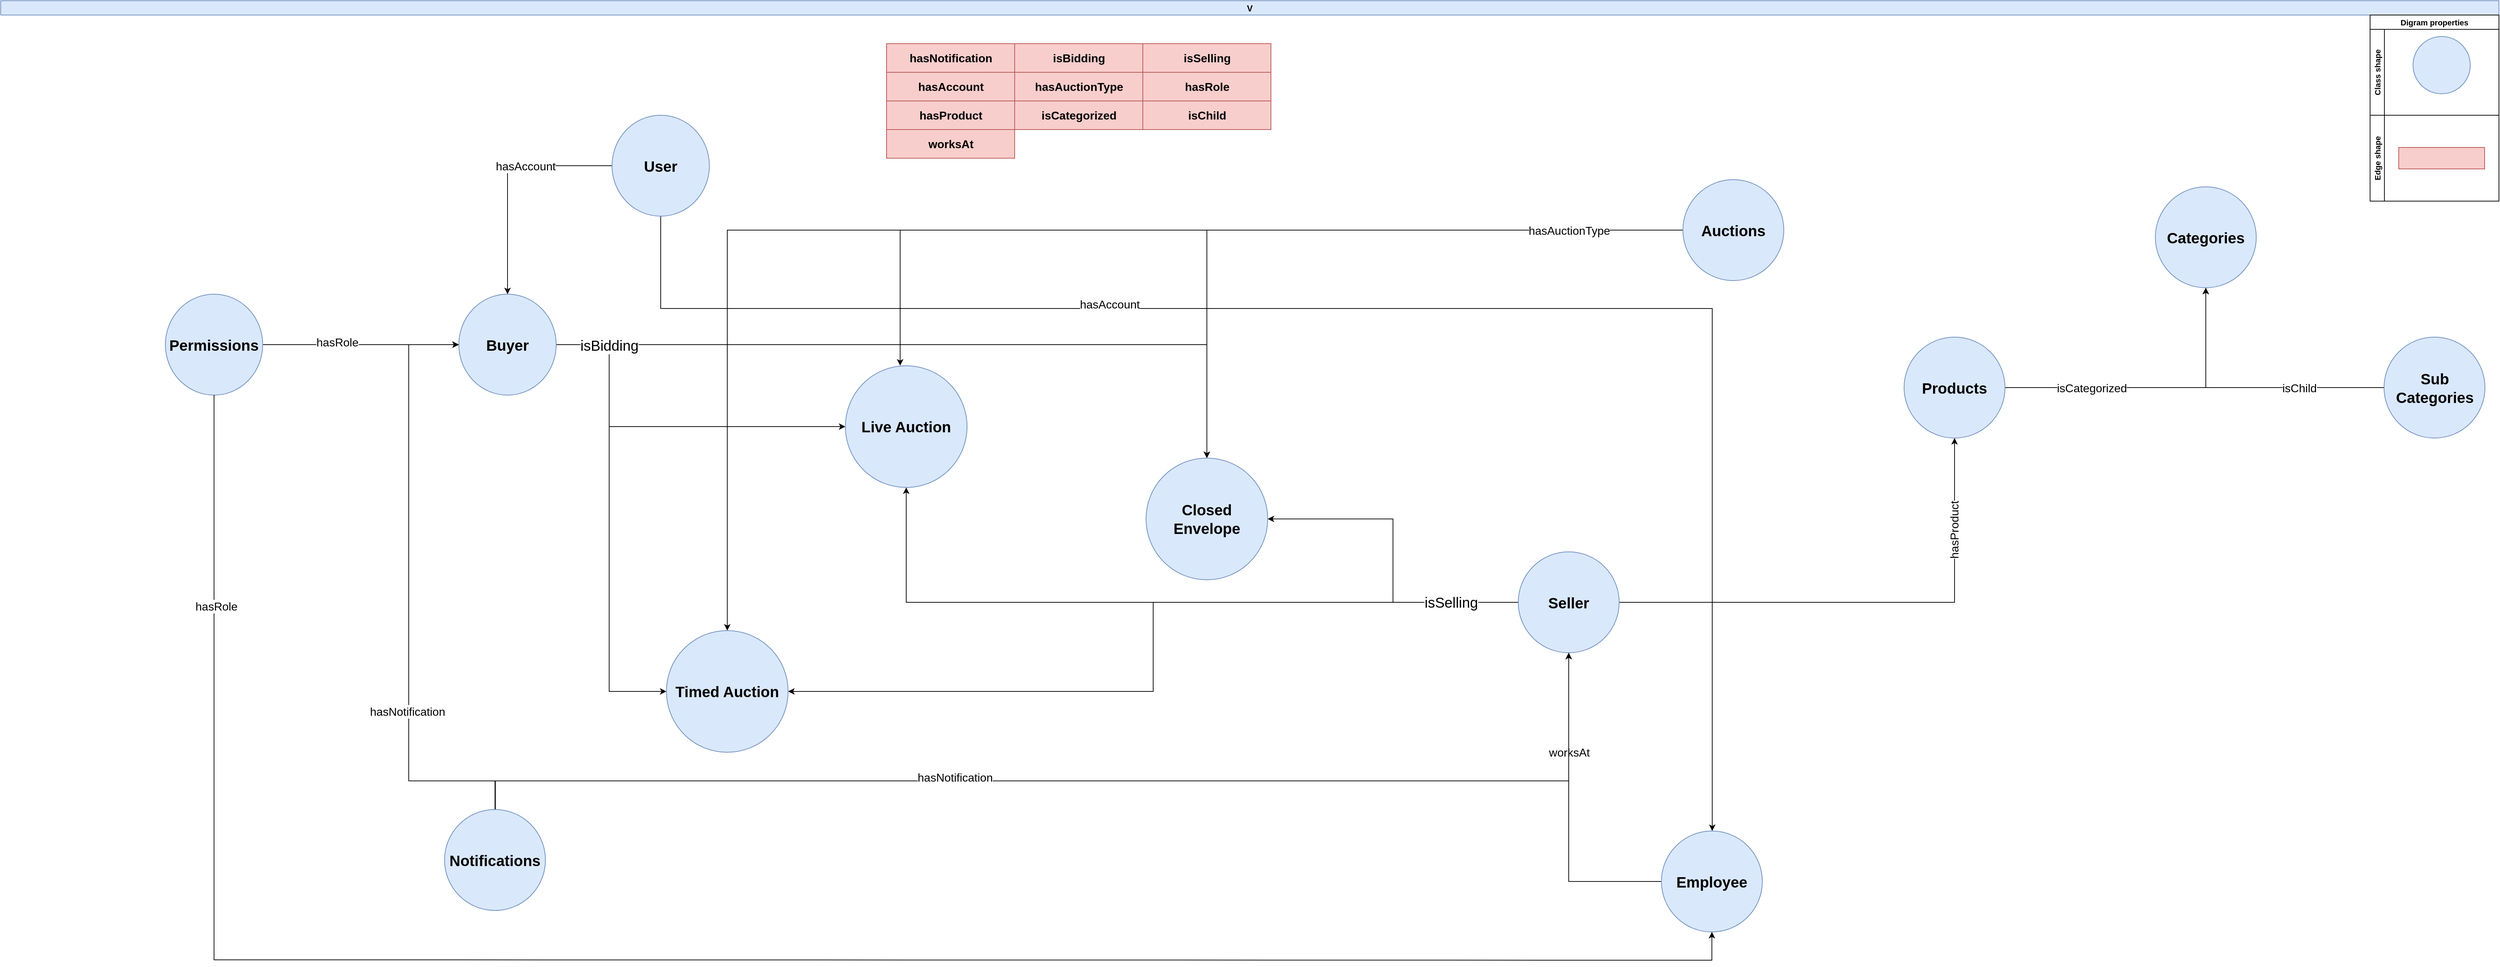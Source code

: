 <mxfile version="17.4.2" type="github">
  <diagram id="6a731a19-8d31-9384-78a2-239565b7b9f0" name="Page-1">
    <mxGraphModel dx="4375" dy="1123" grid="1" gridSize="10" guides="1" tooltips="1" connect="1" arrows="1" fold="1" page="1" pageScale="1" pageWidth="1169" pageHeight="827" background="none" math="0" shadow="0">
      <root>
        <mxCell id="0" />
        <mxCell id="1" parent="0" />
        <mxCell id="9CThiHspwTMNEySb2GRj-1560" style="edgeStyle=orthogonalEdgeStyle;rounded=0;orthogonalLoop=1;jettySize=auto;html=1;exitX=0.5;exitY=1;exitDx=0;exitDy=0;entryX=0.25;entryY=0;entryDx=0;entryDy=0;strokeColor=none;endArrow=none;endFill=0;" parent="1" source="9CThiHspwTMNEySb2GRj-1546" edge="1">
          <mxGeometry relative="1" as="geometry">
            <mxPoint x="612.5" y="90" as="targetPoint" />
          </mxGeometry>
        </mxCell>
        <mxCell id="9CThiHspwTMNEySb2GRj-1546" value="V" style="swimlane;fillColor=#dae8fc;strokeColor=#6c8ebf;" parent="1" vertex="1">
          <mxGeometry x="-2330" width="3490" height="20" as="geometry" />
        </mxCell>
        <mxCell id="jRlzDijKZAk4l-aHoEtR-77" style="edgeStyle=orthogonalEdgeStyle;rounded=0;orthogonalLoop=1;jettySize=auto;html=1;exitX=1;exitY=0.5;exitDx=0;exitDy=0;fontSize=16;startArrow=none;startFill=0;endArrow=classic;endFill=1;" parent="1" source="jRlzDijKZAk4l-aHoEtR-27" target="jRlzDijKZAk4l-aHoEtR-66" edge="1">
          <mxGeometry relative="1" as="geometry">
            <mxPoint x="329.0" y="720.5" as="targetPoint" />
          </mxGeometry>
        </mxCell>
        <mxCell id="jRlzDijKZAk4l-aHoEtR-94" value="hasProduct" style="edgeLabel;html=1;align=center;verticalAlign=middle;resizable=0;points=[];fontSize=16;rotation=-90;" parent="jRlzDijKZAk4l-aHoEtR-77" vertex="1" connectable="0">
          <mxGeometry x="-0.158" y="2" relative="1" as="geometry">
            <mxPoint x="174" y="-99" as="offset" />
          </mxGeometry>
        </mxCell>
        <mxCell id="WaFlF3ahvLChcBDRiF0s-21" style="edgeStyle=orthogonalEdgeStyle;rounded=0;orthogonalLoop=1;jettySize=auto;html=1;entryX=1;entryY=0.5;entryDx=0;entryDy=0;fontSize=16;" parent="1" source="jRlzDijKZAk4l-aHoEtR-27" target="WaFlF3ahvLChcBDRiF0s-5" edge="1">
          <mxGeometry relative="1" as="geometry" />
        </mxCell>
        <mxCell id="WaFlF3ahvLChcBDRiF0s-22" style="edgeStyle=orthogonalEdgeStyle;rounded=0;orthogonalLoop=1;jettySize=auto;html=1;fontSize=16;" parent="1" source="jRlzDijKZAk4l-aHoEtR-27" target="WaFlF3ahvLChcBDRiF0s-4" edge="1">
          <mxGeometry relative="1" as="geometry" />
        </mxCell>
        <mxCell id="WaFlF3ahvLChcBDRiF0s-23" style="edgeStyle=orthogonalEdgeStyle;rounded=0;orthogonalLoop=1;jettySize=auto;html=1;entryX=1;entryY=0.5;entryDx=0;entryDy=0;fontSize=16;" parent="1" source="jRlzDijKZAk4l-aHoEtR-27" target="WaFlF3ahvLChcBDRiF0s-1" edge="1">
          <mxGeometry relative="1" as="geometry" />
        </mxCell>
        <mxCell id="WaFlF3ahvLChcBDRiF0s-24" value="isSelling" style="edgeLabel;html=1;align=center;verticalAlign=middle;resizable=0;points=[];fontSize=20;" parent="WaFlF3ahvLChcBDRiF0s-23" vertex="1" connectable="0">
          <mxGeometry x="-0.836" y="-1" relative="1" as="geometry">
            <mxPoint as="offset" />
          </mxGeometry>
        </mxCell>
        <mxCell id="jRlzDijKZAk4l-aHoEtR-27" value="&lt;b&gt;&lt;font style=&quot;font-size: 21px&quot;&gt;Seller&lt;/font&gt;&lt;/b&gt;" style="ellipse;whiteSpace=wrap;html=1;aspect=fixed;fontSize=11;fillColor=#dae8fc;strokeColor=#6c8ebf;" parent="1" vertex="1">
          <mxGeometry x="-210" y="770" width="141" height="141" as="geometry" />
        </mxCell>
        <mxCell id="jRlzDijKZAk4l-aHoEtR-54" value="Digram properties" style="swimlane;childLayout=stackLayout;resizeParent=1;resizeParentMax=0;horizontal=1;startSize=20;horizontalStack=0;fontSize=11;" parent="1" vertex="1">
          <mxGeometry x="980" y="20" width="180" height="260" as="geometry" />
        </mxCell>
        <mxCell id="jRlzDijKZAk4l-aHoEtR-55" value="Class shape" style="swimlane;startSize=20;horizontal=0;fontSize=11;" parent="jRlzDijKZAk4l-aHoEtR-54" vertex="1">
          <mxGeometry y="20" width="180" height="120" as="geometry" />
        </mxCell>
        <mxCell id="jRlzDijKZAk4l-aHoEtR-58" value="" style="ellipse;whiteSpace=wrap;html=1;aspect=fixed;fontSize=11;fillColor=#dae8fc;strokeColor=#6c8ebf;" parent="jRlzDijKZAk4l-aHoEtR-55" vertex="1">
          <mxGeometry x="60" y="10" width="80" height="80" as="geometry" />
        </mxCell>
        <mxCell id="jRlzDijKZAk4l-aHoEtR-56" value="Edge shape" style="swimlane;startSize=20;horizontal=0;fontSize=11;" parent="jRlzDijKZAk4l-aHoEtR-54" vertex="1">
          <mxGeometry y="140" width="180" height="120" as="geometry" />
        </mxCell>
        <mxCell id="jRlzDijKZAk4l-aHoEtR-59" value="" style="rounded=0;whiteSpace=wrap;html=1;fontSize=11;fillColor=#f8cecc;strokeColor=#b85450;" parent="jRlzDijKZAk4l-aHoEtR-56" vertex="1">
          <mxGeometry x="40" y="45" width="120" height="30" as="geometry" />
        </mxCell>
        <mxCell id="6aoTAguRk3_9tyUvxP4T-40" style="edgeStyle=orthogonalEdgeStyle;rounded=0;orthogonalLoop=1;jettySize=auto;html=1;entryX=0.5;entryY=0;entryDx=0;entryDy=0;fontSize=16;" edge="1" parent="1" source="jRlzDijKZAk4l-aHoEtR-62" target="jRlzDijKZAk4l-aHoEtR-63">
          <mxGeometry relative="1" as="geometry" />
        </mxCell>
        <mxCell id="6aoTAguRk3_9tyUvxP4T-41" value="hasAccount" style="edgeLabel;html=1;align=center;verticalAlign=middle;resizable=0;points=[];fontSize=16;" vertex="1" connectable="0" parent="6aoTAguRk3_9tyUvxP4T-40">
          <mxGeometry x="-0.142" y="1" relative="1" as="geometry">
            <mxPoint x="18" y="-1" as="offset" />
          </mxGeometry>
        </mxCell>
        <mxCell id="6aoTAguRk3_9tyUvxP4T-42" style="edgeStyle=orthogonalEdgeStyle;rounded=0;orthogonalLoop=1;jettySize=auto;html=1;fontSize=16;exitX=0.5;exitY=1;exitDx=0;exitDy=0;" edge="1" parent="1" source="jRlzDijKZAk4l-aHoEtR-62" target="jRlzDijKZAk4l-aHoEtR-64">
          <mxGeometry relative="1" as="geometry">
            <Array as="points">
              <mxPoint x="-1408" y="430" />
              <mxPoint x="61" y="430" />
            </Array>
          </mxGeometry>
        </mxCell>
        <mxCell id="6aoTAguRk3_9tyUvxP4T-43" value="hasAccount" style="edgeLabel;html=1;align=center;verticalAlign=middle;resizable=0;points=[];fontSize=16;" vertex="1" connectable="0" parent="6aoTAguRk3_9tyUvxP4T-42">
          <mxGeometry x="-0.351" y="6" relative="1" as="geometry">
            <mxPoint as="offset" />
          </mxGeometry>
        </mxCell>
        <mxCell id="jRlzDijKZAk4l-aHoEtR-62" value="&lt;b&gt;&lt;font style=&quot;font-size: 21px&quot;&gt;User&lt;/font&gt;&lt;/b&gt;" style="ellipse;whiteSpace=wrap;html=1;aspect=fixed;fontSize=11;fillColor=#dae8fc;strokeColor=#6c8ebf;" parent="1" vertex="1">
          <mxGeometry x="-1476" y="160" width="136" height="141" as="geometry" />
        </mxCell>
        <mxCell id="WaFlF3ahvLChcBDRiF0s-14" style="edgeStyle=orthogonalEdgeStyle;rounded=0;orthogonalLoop=1;jettySize=auto;html=1;entryX=0;entryY=0.5;entryDx=0;entryDy=0;fontSize=16;" parent="1" source="jRlzDijKZAk4l-aHoEtR-63" target="WaFlF3ahvLChcBDRiF0s-1" edge="1">
          <mxGeometry relative="1" as="geometry">
            <Array as="points">
              <mxPoint x="-1480" y="481" />
              <mxPoint x="-1480" y="965" />
            </Array>
          </mxGeometry>
        </mxCell>
        <mxCell id="WaFlF3ahvLChcBDRiF0s-15" style="edgeStyle=orthogonalEdgeStyle;rounded=0;orthogonalLoop=1;jettySize=auto;html=1;entryX=0;entryY=0.5;entryDx=0;entryDy=0;fontSize=16;" parent="1" source="jRlzDijKZAk4l-aHoEtR-63" target="WaFlF3ahvLChcBDRiF0s-4" edge="1">
          <mxGeometry relative="1" as="geometry">
            <Array as="points">
              <mxPoint x="-1480" y="481" />
              <mxPoint x="-1480" y="595" />
            </Array>
          </mxGeometry>
        </mxCell>
        <mxCell id="WaFlF3ahvLChcBDRiF0s-16" style="edgeStyle=orthogonalEdgeStyle;rounded=0;orthogonalLoop=1;jettySize=auto;html=1;fontSize=16;" parent="1" source="jRlzDijKZAk4l-aHoEtR-63" target="WaFlF3ahvLChcBDRiF0s-5" edge="1">
          <mxGeometry relative="1" as="geometry" />
        </mxCell>
        <mxCell id="WaFlF3ahvLChcBDRiF0s-17" value="isBidding" style="edgeLabel;html=1;align=center;verticalAlign=middle;resizable=0;points=[];fontSize=20;" parent="WaFlF3ahvLChcBDRiF0s-16" vertex="1" connectable="0">
          <mxGeometry x="-0.791" relative="1" as="geometry">
            <mxPoint x="-38" as="offset" />
          </mxGeometry>
        </mxCell>
        <mxCell id="jRlzDijKZAk4l-aHoEtR-63" value="&lt;b&gt;&lt;font style=&quot;font-size: 21px&quot;&gt;Buyer&lt;/font&gt;&lt;/b&gt;" style="ellipse;whiteSpace=wrap;html=1;aspect=fixed;fontSize=11;fillColor=#dae8fc;strokeColor=#6c8ebf;" parent="1" vertex="1">
          <mxGeometry x="-1690" y="410" width="136" height="141" as="geometry" />
        </mxCell>
        <mxCell id="jRlzDijKZAk4l-aHoEtR-79" style="edgeStyle=orthogonalEdgeStyle;rounded=0;orthogonalLoop=1;jettySize=auto;html=1;entryX=0.5;entryY=1;entryDx=0;entryDy=0;fontSize=16;startArrow=none;startFill=0;endArrow=classic;endFill=1;" parent="1" source="jRlzDijKZAk4l-aHoEtR-64" target="jRlzDijKZAk4l-aHoEtR-27" edge="1">
          <mxGeometry relative="1" as="geometry" />
        </mxCell>
        <mxCell id="jRlzDijKZAk4l-aHoEtR-93" value="worksAt" style="edgeLabel;html=1;align=center;verticalAlign=middle;resizable=0;points=[];fontSize=16;" parent="jRlzDijKZAk4l-aHoEtR-79" vertex="1" connectable="0">
          <mxGeometry x="-0.07" relative="1" as="geometry">
            <mxPoint y="-101" as="offset" />
          </mxGeometry>
        </mxCell>
        <mxCell id="jRlzDijKZAk4l-aHoEtR-64" value="&lt;b&gt;&lt;font style=&quot;font-size: 21px&quot;&gt;Employee&lt;/font&gt;&lt;/b&gt;" style="ellipse;whiteSpace=wrap;html=1;aspect=fixed;fontSize=11;fillColor=#dae8fc;strokeColor=#6c8ebf;" parent="1" vertex="1">
          <mxGeometry x="-10" y="1160" width="141" height="141" as="geometry" />
        </mxCell>
        <mxCell id="6aoTAguRk3_9tyUvxP4T-3" style="edgeStyle=orthogonalEdgeStyle;rounded=0;orthogonalLoop=1;jettySize=auto;html=1;" edge="1" parent="1" source="jRlzDijKZAk4l-aHoEtR-66" target="6aoTAguRk3_9tyUvxP4T-1">
          <mxGeometry relative="1" as="geometry" />
        </mxCell>
        <mxCell id="6aoTAguRk3_9tyUvxP4T-4" value="isCategorized" style="edgeLabel;html=1;align=center;verticalAlign=middle;resizable=0;points=[];fontSize=16;" vertex="1" connectable="0" parent="6aoTAguRk3_9tyUvxP4T-3">
          <mxGeometry x="-0.364" y="4" relative="1" as="geometry">
            <mxPoint x="-13" y="4" as="offset" />
          </mxGeometry>
        </mxCell>
        <mxCell id="jRlzDijKZAk4l-aHoEtR-66" value="&lt;b&gt;&lt;font style=&quot;font-size: 21px&quot;&gt;Products&lt;/font&gt;&lt;/b&gt;" style="ellipse;whiteSpace=wrap;html=1;aspect=fixed;fontSize=11;fillColor=#dae8fc;strokeColor=#6c8ebf;" parent="1" vertex="1">
          <mxGeometry x="329" y="470" width="141" height="141" as="geometry" />
        </mxCell>
        <mxCell id="jRlzDijKZAk4l-aHoEtR-75" style="edgeStyle=orthogonalEdgeStyle;rounded=0;orthogonalLoop=1;jettySize=auto;html=1;fontSize=16;startArrow=none;startFill=0;endArrow=classic;endFill=1;entryX=0;entryY=0.5;entryDx=0;entryDy=0;" parent="1" target="jRlzDijKZAk4l-aHoEtR-63" edge="1">
          <mxGeometry relative="1" as="geometry">
            <mxPoint x="-1639" y="1130" as="sourcePoint" />
            <mxPoint x="-1690" y="490" as="targetPoint" />
            <Array as="points">
              <mxPoint x="-1639" y="1090" />
              <mxPoint x="-1760" y="1090" />
              <mxPoint x="-1760" y="481" />
            </Array>
          </mxGeometry>
        </mxCell>
        <mxCell id="jRlzDijKZAk4l-aHoEtR-91" value="hasNotification" style="edgeLabel;html=1;align=center;verticalAlign=middle;resizable=0;points=[];fontSize=16;" parent="jRlzDijKZAk4l-aHoEtR-75" vertex="1" connectable="0">
          <mxGeometry x="-0.386" y="2" relative="1" as="geometry">
            <mxPoint as="offset" />
          </mxGeometry>
        </mxCell>
        <mxCell id="jRlzDijKZAk4l-aHoEtR-76" style="edgeStyle=orthogonalEdgeStyle;rounded=0;orthogonalLoop=1;jettySize=auto;html=1;exitX=0.5;exitY=0;exitDx=0;exitDy=0;fontSize=16;startArrow=none;startFill=0;endArrow=classic;endFill=1;entryX=0.5;entryY=1;entryDx=0;entryDy=0;" parent="1" source="jRlzDijKZAk4l-aHoEtR-67" target="jRlzDijKZAk4l-aHoEtR-27" edge="1">
          <mxGeometry relative="1" as="geometry">
            <mxPoint x="-499" y="650" as="targetPoint" />
            <Array as="points">
              <mxPoint x="-1639" y="1090" />
              <mxPoint x="-139" y="1090" />
            </Array>
          </mxGeometry>
        </mxCell>
        <mxCell id="jRlzDijKZAk4l-aHoEtR-92" value="hasNotification" style="edgeLabel;html=1;align=center;verticalAlign=middle;resizable=0;points=[];fontSize=16;" parent="jRlzDijKZAk4l-aHoEtR-76" vertex="1" connectable="0">
          <mxGeometry x="-0.099" y="2" relative="1" as="geometry">
            <mxPoint x="-92" y="-3" as="offset" />
          </mxGeometry>
        </mxCell>
        <mxCell id="jRlzDijKZAk4l-aHoEtR-67" value="&lt;b&gt;&lt;font style=&quot;font-size: 21px&quot;&gt;Notifications&lt;/font&gt;&lt;/b&gt;" style="ellipse;whiteSpace=wrap;html=1;aspect=fixed;fontSize=11;fillColor=#dae8fc;strokeColor=#6c8ebf;" parent="1" vertex="1">
          <mxGeometry x="-1710" y="1130" width="141" height="141" as="geometry" />
        </mxCell>
        <mxCell id="6aoTAguRk3_9tyUvxP4T-44" style="edgeStyle=orthogonalEdgeStyle;rounded=0;orthogonalLoop=1;jettySize=auto;html=1;entryX=0.45;entryY=-0.001;entryDx=0;entryDy=0;entryPerimeter=0;fontSize=16;" edge="1" parent="1" source="jRlzDijKZAk4l-aHoEtR-68" target="WaFlF3ahvLChcBDRiF0s-4">
          <mxGeometry relative="1" as="geometry" />
        </mxCell>
        <mxCell id="6aoTAguRk3_9tyUvxP4T-45" style="edgeStyle=orthogonalEdgeStyle;rounded=0;orthogonalLoop=1;jettySize=auto;html=1;entryX=0.5;entryY=0;entryDx=0;entryDy=0;fontSize=16;" edge="1" parent="1" source="jRlzDijKZAk4l-aHoEtR-68" target="WaFlF3ahvLChcBDRiF0s-5">
          <mxGeometry relative="1" as="geometry" />
        </mxCell>
        <mxCell id="6aoTAguRk3_9tyUvxP4T-46" style="edgeStyle=orthogonalEdgeStyle;rounded=0;orthogonalLoop=1;jettySize=auto;html=1;fontSize=16;" edge="1" parent="1" source="jRlzDijKZAk4l-aHoEtR-68" target="WaFlF3ahvLChcBDRiF0s-1">
          <mxGeometry relative="1" as="geometry" />
        </mxCell>
        <mxCell id="6aoTAguRk3_9tyUvxP4T-47" value="hasAuctionType" style="edgeLabel;html=1;align=center;verticalAlign=middle;resizable=0;points=[];fontSize=16;" vertex="1" connectable="0" parent="6aoTAguRk3_9tyUvxP4T-46">
          <mxGeometry x="-0.858" y="2" relative="1" as="geometry">
            <mxPoint x="-25" y="-2" as="offset" />
          </mxGeometry>
        </mxCell>
        <mxCell id="jRlzDijKZAk4l-aHoEtR-68" value="&lt;b&gt;&lt;font style=&quot;font-size: 21px&quot;&gt;Auctions&lt;/font&gt;&lt;/b&gt;" style="ellipse;whiteSpace=wrap;html=1;aspect=fixed;fontSize=11;fillColor=#dae8fc;strokeColor=#6c8ebf;" parent="1" vertex="1">
          <mxGeometry x="20" y="250" width="141" height="141" as="geometry" />
        </mxCell>
        <mxCell id="jRlzDijKZAk4l-aHoEtR-84" style="edgeStyle=orthogonalEdgeStyle;rounded=0;orthogonalLoop=1;jettySize=auto;html=1;entryX=0.5;entryY=1;entryDx=0;entryDy=0;fontSize=16;startArrow=none;startFill=0;endArrow=classic;endFill=1;exitX=0.5;exitY=1;exitDx=0;exitDy=0;" parent="1" target="jRlzDijKZAk4l-aHoEtR-64" edge="1">
          <mxGeometry relative="1" as="geometry">
            <mxPoint x="-1817" y="1340" as="sourcePoint" />
          </mxGeometry>
        </mxCell>
        <mxCell id="jRlzDijKZAk4l-aHoEtR-85" style="edgeStyle=orthogonalEdgeStyle;rounded=0;orthogonalLoop=1;jettySize=auto;html=1;entryX=0;entryY=0.5;entryDx=0;entryDy=0;fontSize=16;startArrow=none;startFill=0;endArrow=classic;endFill=1;exitX=1;exitY=0.5;exitDx=0;exitDy=0;" parent="1" source="6aoTAguRk3_9tyUvxP4T-12" target="jRlzDijKZAk4l-aHoEtR-63" edge="1">
          <mxGeometry relative="1" as="geometry">
            <Array as="points">
              <mxPoint x="-1850" y="480" />
              <mxPoint x="-1850" y="480" />
            </Array>
          </mxGeometry>
        </mxCell>
        <mxCell id="WaFlF3ahvLChcBDRiF0s-25" value="hasRole" style="edgeLabel;html=1;align=center;verticalAlign=middle;resizable=0;points=[];fontSize=16;" parent="jRlzDijKZAk4l-aHoEtR-85" vertex="1" connectable="0">
          <mxGeometry x="-0.665" y="-3" relative="1" as="geometry">
            <mxPoint x="58" y="-7" as="offset" />
          </mxGeometry>
        </mxCell>
        <mxCell id="WaFlF3ahvLChcBDRiF0s-1" value="&lt;b&gt;&lt;font style=&quot;font-size: 21px&quot;&gt;Timed Auction&lt;/font&gt;&lt;/b&gt;" style="ellipse;whiteSpace=wrap;html=1;aspect=fixed;fontSize=11;fillColor=#dae8fc;strokeColor=#6c8ebf;" parent="1" vertex="1">
          <mxGeometry x="-1400" y="880" width="170" height="170" as="geometry" />
        </mxCell>
        <mxCell id="WaFlF3ahvLChcBDRiF0s-4" value="&lt;b&gt;&lt;font style=&quot;font-size: 21px&quot;&gt;Live Auction&lt;/font&gt;&lt;/b&gt;" style="ellipse;whiteSpace=wrap;html=1;aspect=fixed;fontSize=11;fillColor=#dae8fc;strokeColor=#6c8ebf;" parent="1" vertex="1">
          <mxGeometry x="-1150" y="510" width="170" height="170" as="geometry" />
        </mxCell>
        <mxCell id="WaFlF3ahvLChcBDRiF0s-5" value="&lt;b&gt;&lt;font style=&quot;font-size: 21px&quot;&gt;Closed Envelope&lt;/font&gt;&lt;/b&gt;" style="ellipse;whiteSpace=wrap;html=1;aspect=fixed;fontSize=11;fillColor=#dae8fc;strokeColor=#6c8ebf;" parent="1" vertex="1">
          <mxGeometry x="-730" y="639" width="170" height="170" as="geometry" />
        </mxCell>
        <mxCell id="6aoTAguRk3_9tyUvxP4T-1" value="&lt;b&gt;&lt;font style=&quot;font-size: 21px&quot;&gt;Categories&lt;/font&gt;&lt;/b&gt;" style="ellipse;whiteSpace=wrap;html=1;aspect=fixed;fontSize=11;fillColor=#dae8fc;strokeColor=#6c8ebf;" vertex="1" parent="1">
          <mxGeometry x="680" y="260" width="141" height="141" as="geometry" />
        </mxCell>
        <mxCell id="6aoTAguRk3_9tyUvxP4T-10" style="edgeStyle=orthogonalEdgeStyle;rounded=0;orthogonalLoop=1;jettySize=auto;html=1;fontSize=16;" edge="1" parent="1" source="6aoTAguRk3_9tyUvxP4T-2" target="6aoTAguRk3_9tyUvxP4T-1">
          <mxGeometry relative="1" as="geometry" />
        </mxCell>
        <mxCell id="6aoTAguRk3_9tyUvxP4T-11" value="isChild" style="edgeLabel;html=1;align=center;verticalAlign=middle;resizable=0;points=[];fontSize=16;" vertex="1" connectable="0" parent="6aoTAguRk3_9tyUvxP4T-10">
          <mxGeometry x="0.117" relative="1" as="geometry">
            <mxPoint x="98" as="offset" />
          </mxGeometry>
        </mxCell>
        <mxCell id="6aoTAguRk3_9tyUvxP4T-2" value="&lt;span style=&quot;font-size: 21px&quot;&gt;&lt;b&gt;Sub&lt;br&gt;Categories&lt;/b&gt;&lt;/span&gt;" style="ellipse;whiteSpace=wrap;html=1;aspect=fixed;fontSize=11;fillColor=#dae8fc;strokeColor=#6c8ebf;" vertex="1" parent="1">
          <mxGeometry x="999.5" y="470" width="141" height="141" as="geometry" />
        </mxCell>
        <mxCell id="6aoTAguRk3_9tyUvxP4T-12" value="&lt;b&gt;&lt;font style=&quot;font-size: 21px&quot;&gt;Permissions&lt;/font&gt;&lt;/b&gt;" style="ellipse;whiteSpace=wrap;html=1;aspect=fixed;fontSize=11;fillColor=#dae8fc;strokeColor=#6c8ebf;" vertex="1" parent="1">
          <mxGeometry x="-2100" y="410" width="136" height="141" as="geometry" />
        </mxCell>
        <mxCell id="6aoTAguRk3_9tyUvxP4T-16" value="" style="edgeStyle=orthogonalEdgeStyle;rounded=0;orthogonalLoop=1;jettySize=auto;html=1;entryX=0.5;entryY=1;entryDx=0;entryDy=0;fontSize=16;startArrow=none;startFill=0;endArrow=none;endFill=1;exitX=0.5;exitY=1;exitDx=0;exitDy=0;" edge="1" parent="1" source="6aoTAguRk3_9tyUvxP4T-12">
          <mxGeometry relative="1" as="geometry">
            <mxPoint x="-2032" y="551.0" as="sourcePoint" />
            <mxPoint x="-1817" y="1340" as="targetPoint" />
            <Array as="points">
              <mxPoint x="-2032" y="1340" />
            </Array>
          </mxGeometry>
        </mxCell>
        <mxCell id="6aoTAguRk3_9tyUvxP4T-17" value="hasRole" style="edgeLabel;html=1;align=center;verticalAlign=middle;resizable=0;points=[];fontSize=16;" vertex="1" connectable="0" parent="6aoTAguRk3_9tyUvxP4T-16">
          <mxGeometry x="-0.415" y="3" relative="1" as="geometry">
            <mxPoint y="1" as="offset" />
          </mxGeometry>
        </mxCell>
        <mxCell id="6aoTAguRk3_9tyUvxP4T-31" value="&lt;b&gt;&lt;font style=&quot;font-size: 16px&quot;&gt;hasRole&lt;/font&gt;&lt;/b&gt;" style="rounded=0;whiteSpace=wrap;html=1;fontSize=11;fillColor=#f8cecc;strokeColor=#b85450;" vertex="1" parent="1">
          <mxGeometry x="-734.5" y="100" width="179" height="40" as="geometry" />
        </mxCell>
        <mxCell id="6aoTAguRk3_9tyUvxP4T-32" value="&lt;b&gt;&lt;font style=&quot;font-size: 16px&quot;&gt;hasNotification&lt;/font&gt;&lt;/b&gt;" style="rounded=0;whiteSpace=wrap;html=1;fontSize=11;fillColor=#f8cecc;strokeColor=#b85450;" vertex="1" parent="1">
          <mxGeometry x="-1092.5" y="60" width="179" height="40" as="geometry" />
        </mxCell>
        <mxCell id="6aoTAguRk3_9tyUvxP4T-33" value="&lt;b&gt;&lt;font style=&quot;font-size: 16px&quot;&gt;isBidding&lt;/font&gt;&lt;/b&gt;" style="rounded=0;whiteSpace=wrap;html=1;fontSize=11;fillColor=#f8cecc;strokeColor=#b85450;" vertex="1" parent="1">
          <mxGeometry x="-913.5" y="60" width="179" height="40" as="geometry" />
        </mxCell>
        <mxCell id="6aoTAguRk3_9tyUvxP4T-34" value="&lt;b&gt;&lt;font style=&quot;font-size: 16px&quot;&gt;isSelling&lt;/font&gt;&lt;/b&gt;" style="rounded=0;whiteSpace=wrap;html=1;fontSize=11;fillColor=#f8cecc;strokeColor=#b85450;" vertex="1" parent="1">
          <mxGeometry x="-734.5" y="60" width="179" height="40" as="geometry" />
        </mxCell>
        <mxCell id="6aoTAguRk3_9tyUvxP4T-35" value="&lt;b&gt;&lt;font style=&quot;font-size: 16px&quot;&gt;hasProduct&lt;/font&gt;&lt;/b&gt;" style="rounded=0;whiteSpace=wrap;html=1;fontSize=11;fillColor=#f8cecc;strokeColor=#b85450;" vertex="1" parent="1">
          <mxGeometry x="-1092.5" y="140" width="179" height="40" as="geometry" />
        </mxCell>
        <mxCell id="6aoTAguRk3_9tyUvxP4T-36" value="&lt;b&gt;&lt;font style=&quot;font-size: 16px&quot;&gt;isCategorized&lt;/font&gt;&lt;/b&gt;" style="rounded=0;whiteSpace=wrap;html=1;fontSize=11;fillColor=#f8cecc;strokeColor=#b85450;" vertex="1" parent="1">
          <mxGeometry x="-913.5" y="140" width="179" height="40" as="geometry" />
        </mxCell>
        <mxCell id="6aoTAguRk3_9tyUvxP4T-37" value="&lt;b&gt;&lt;font style=&quot;font-size: 16px&quot;&gt;isChild&lt;/font&gt;&lt;/b&gt;" style="rounded=0;whiteSpace=wrap;html=1;fontSize=11;fillColor=#f8cecc;strokeColor=#b85450;" vertex="1" parent="1">
          <mxGeometry x="-734.5" y="140" width="179" height="40" as="geometry" />
        </mxCell>
        <mxCell id="6aoTAguRk3_9tyUvxP4T-38" value="&lt;b&gt;&lt;font style=&quot;font-size: 16px&quot;&gt;worksAt&lt;/font&gt;&lt;/b&gt;" style="rounded=0;whiteSpace=wrap;html=1;fontSize=11;fillColor=#f8cecc;strokeColor=#b85450;" vertex="1" parent="1">
          <mxGeometry x="-1092.5" y="180" width="179" height="40" as="geometry" />
        </mxCell>
        <mxCell id="6aoTAguRk3_9tyUvxP4T-39" value="&lt;b&gt;&lt;font style=&quot;font-size: 16px&quot;&gt;hasAuctionType&lt;/font&gt;&lt;/b&gt;" style="rounded=0;whiteSpace=wrap;html=1;fontSize=11;fillColor=#f8cecc;strokeColor=#b85450;" vertex="1" parent="1">
          <mxGeometry x="-913.5" y="100" width="179" height="40" as="geometry" />
        </mxCell>
        <mxCell id="6aoTAguRk3_9tyUvxP4T-48" value="&lt;b&gt;&lt;font style=&quot;font-size: 16px&quot;&gt;hasAccount&lt;/font&gt;&lt;/b&gt;" style="rounded=0;whiteSpace=wrap;html=1;fontSize=11;fillColor=#f8cecc;strokeColor=#b85450;" vertex="1" parent="1">
          <mxGeometry x="-1092.5" y="100" width="179" height="40" as="geometry" />
        </mxCell>
      </root>
    </mxGraphModel>
  </diagram>
</mxfile>
